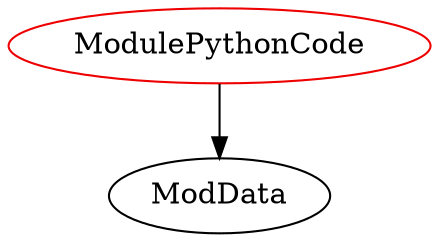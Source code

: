 digraph modulepythoncode{
ModulePythonCode -> ModData;
ModulePythonCode	[shape=oval, color=red2, label="ModulePythonCode"];
}
